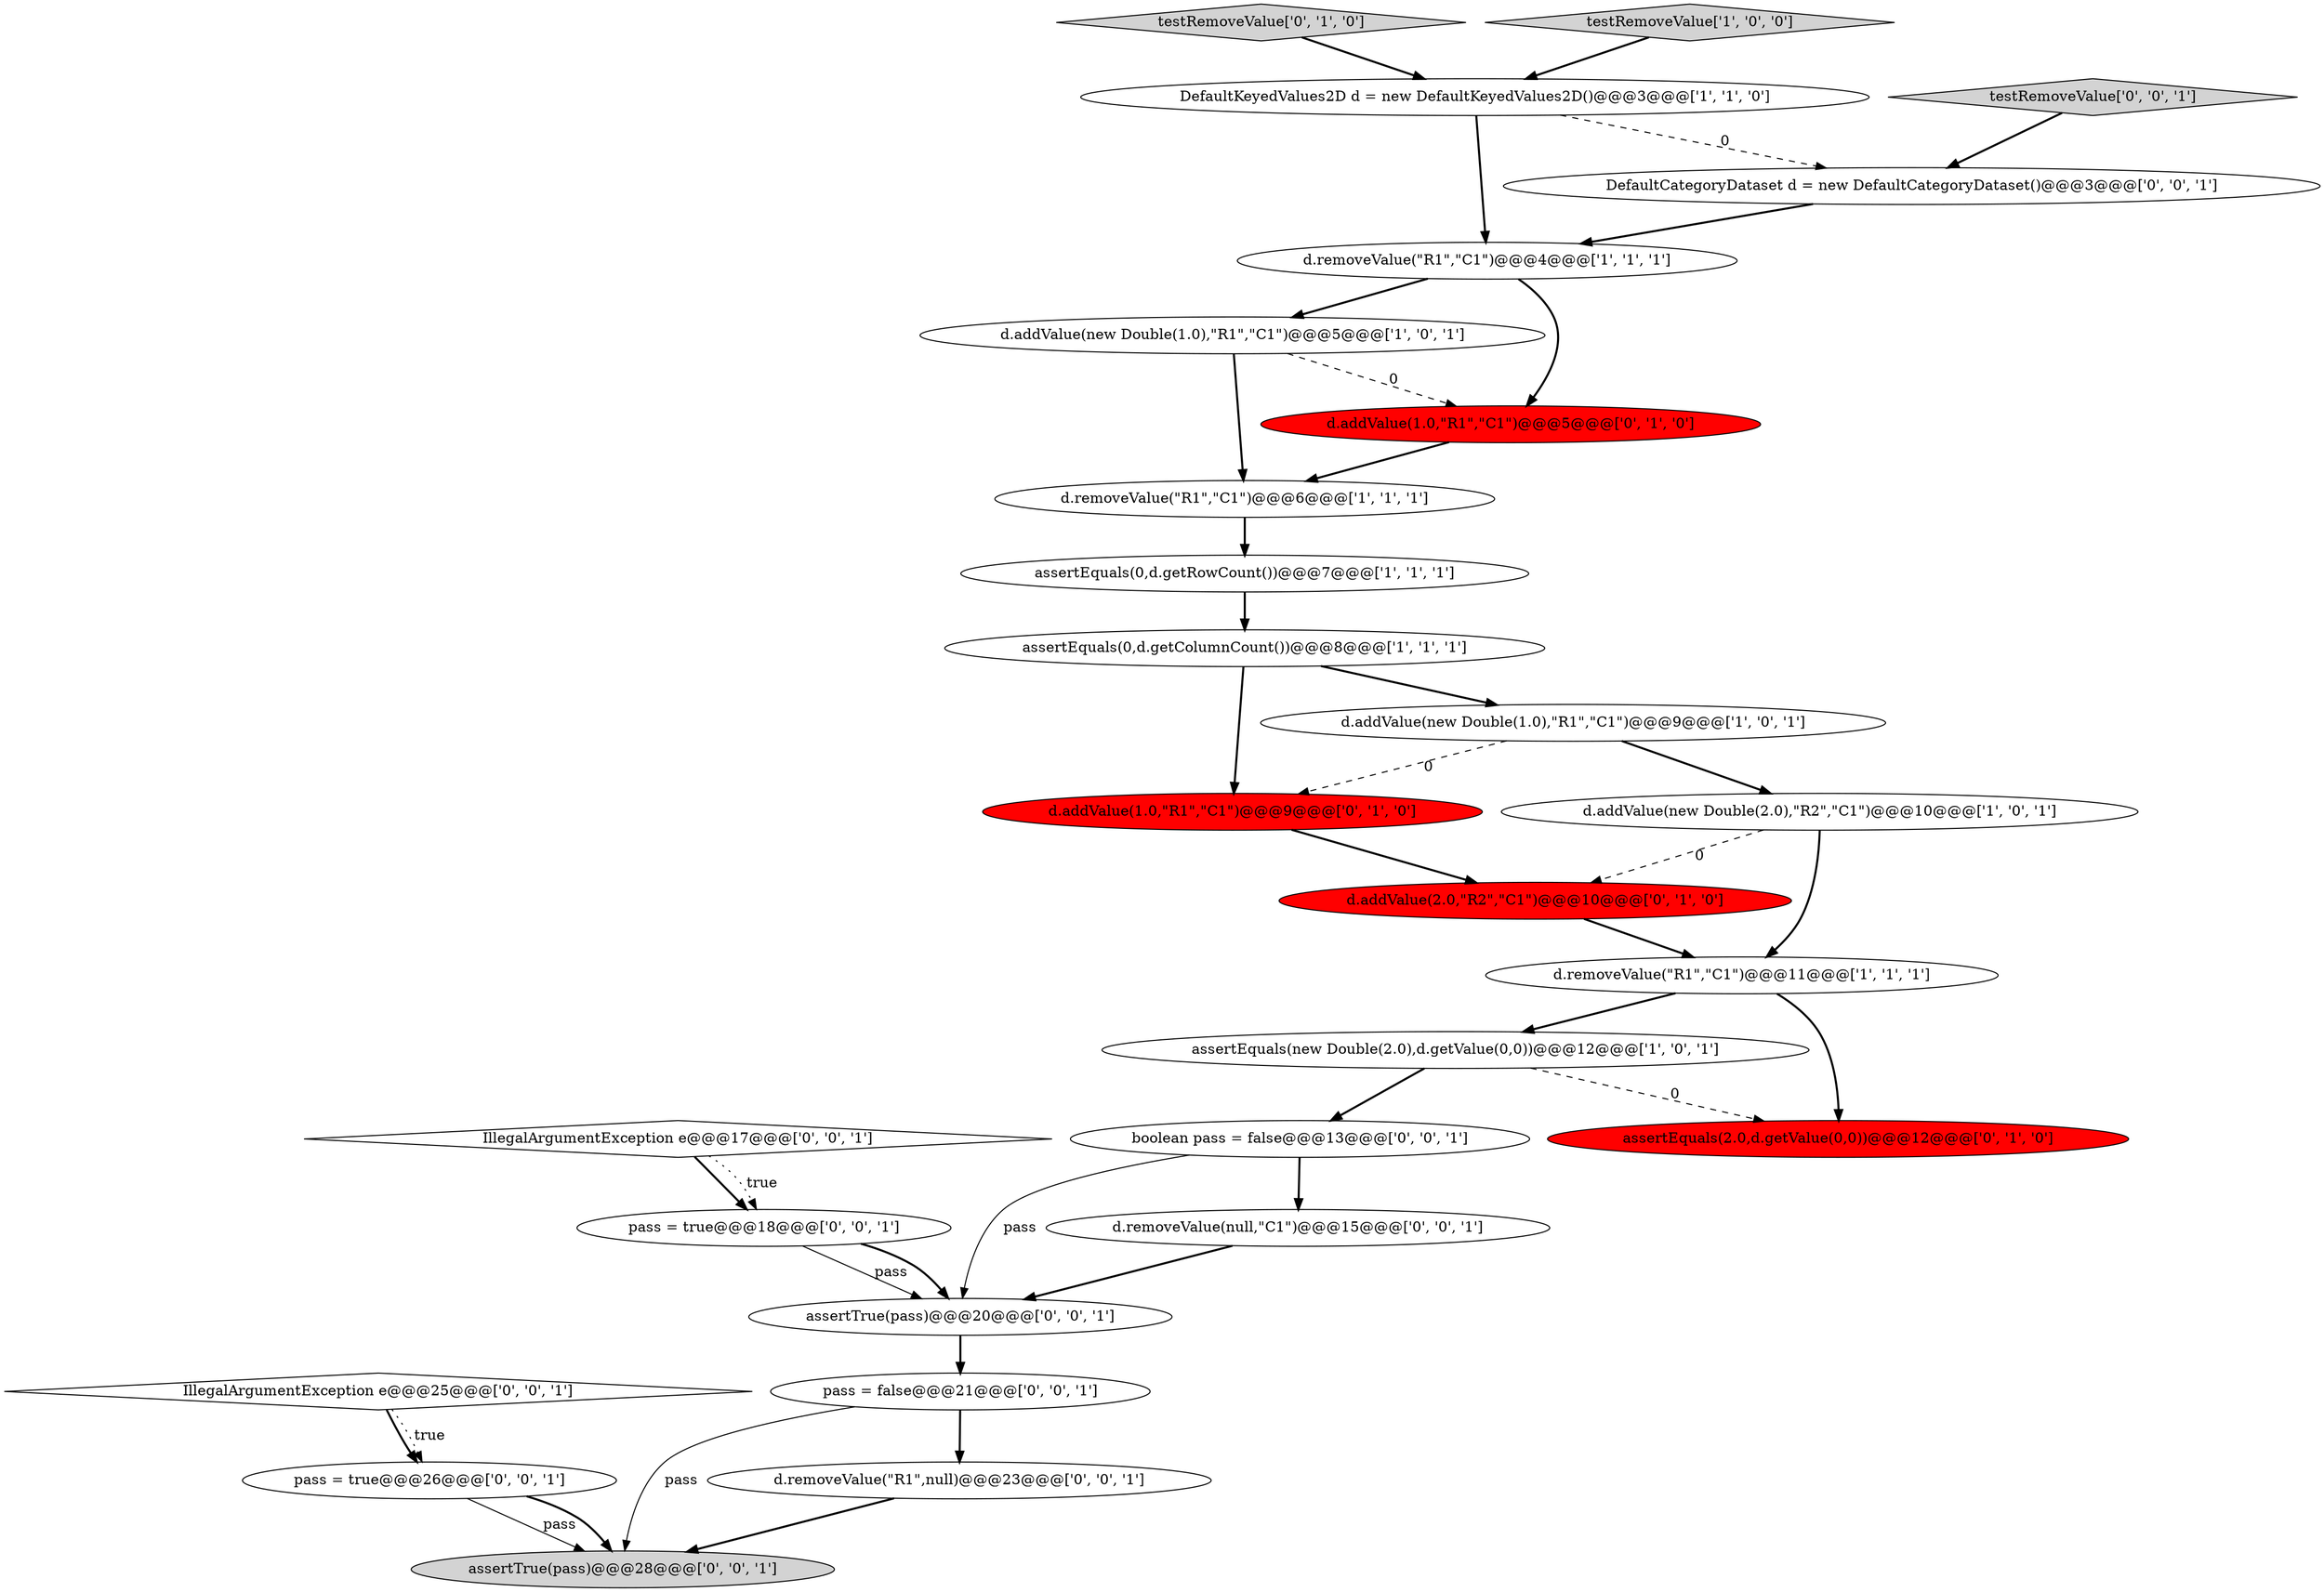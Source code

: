 digraph {
7 [style = filled, label = "d.addValue(new Double(1.0),\"R1\",\"C1\")@@@5@@@['1', '0', '1']", fillcolor = white, shape = ellipse image = "AAA0AAABBB1BBB"];
2 [style = filled, label = "d.addValue(new Double(2.0),\"R2\",\"C1\")@@@10@@@['1', '0', '1']", fillcolor = white, shape = ellipse image = "AAA0AAABBB1BBB"];
12 [style = filled, label = "testRemoveValue['0', '1', '0']", fillcolor = lightgray, shape = diamond image = "AAA0AAABBB2BBB"];
15 [style = filled, label = "d.addValue(2.0,\"R2\",\"C1\")@@@10@@@['0', '1', '0']", fillcolor = red, shape = ellipse image = "AAA1AAABBB2BBB"];
24 [style = filled, label = "DefaultCategoryDataset d = new DefaultCategoryDataset()@@@3@@@['0', '0', '1']", fillcolor = white, shape = ellipse image = "AAA0AAABBB3BBB"];
0 [style = filled, label = "d.removeValue(\"R1\",\"C1\")@@@6@@@['1', '1', '1']", fillcolor = white, shape = ellipse image = "AAA0AAABBB1BBB"];
26 [style = filled, label = "pass = true@@@26@@@['0', '0', '1']", fillcolor = white, shape = ellipse image = "AAA0AAABBB3BBB"];
11 [style = filled, label = "assertEquals(2.0,d.getValue(0,0))@@@12@@@['0', '1', '0']", fillcolor = red, shape = ellipse image = "AAA1AAABBB2BBB"];
19 [style = filled, label = "boolean pass = false@@@13@@@['0', '0', '1']", fillcolor = white, shape = ellipse image = "AAA0AAABBB3BBB"];
6 [style = filled, label = "assertEquals(0,d.getColumnCount())@@@8@@@['1', '1', '1']", fillcolor = white, shape = ellipse image = "AAA0AAABBB1BBB"];
13 [style = filled, label = "d.addValue(1.0,\"R1\",\"C1\")@@@9@@@['0', '1', '0']", fillcolor = red, shape = ellipse image = "AAA1AAABBB2BBB"];
4 [style = filled, label = "d.removeValue(\"R1\",\"C1\")@@@11@@@['1', '1', '1']", fillcolor = white, shape = ellipse image = "AAA0AAABBB1BBB"];
16 [style = filled, label = "pass = false@@@21@@@['0', '0', '1']", fillcolor = white, shape = ellipse image = "AAA0AAABBB3BBB"];
14 [style = filled, label = "d.addValue(1.0,\"R1\",\"C1\")@@@5@@@['0', '1', '0']", fillcolor = red, shape = ellipse image = "AAA1AAABBB2BBB"];
9 [style = filled, label = "assertEquals(0,d.getRowCount())@@@7@@@['1', '1', '1']", fillcolor = white, shape = ellipse image = "AAA0AAABBB1BBB"];
22 [style = filled, label = "pass = true@@@18@@@['0', '0', '1']", fillcolor = white, shape = ellipse image = "AAA0AAABBB3BBB"];
23 [style = filled, label = "assertTrue(pass)@@@20@@@['0', '0', '1']", fillcolor = white, shape = ellipse image = "AAA0AAABBB3BBB"];
8 [style = filled, label = "d.removeValue(\"R1\",\"C1\")@@@4@@@['1', '1', '1']", fillcolor = white, shape = ellipse image = "AAA0AAABBB1BBB"];
10 [style = filled, label = "d.addValue(new Double(1.0),\"R1\",\"C1\")@@@9@@@['1', '0', '1']", fillcolor = white, shape = ellipse image = "AAA0AAABBB1BBB"];
20 [style = filled, label = "IllegalArgumentException e@@@25@@@['0', '0', '1']", fillcolor = white, shape = diamond image = "AAA0AAABBB3BBB"];
3 [style = filled, label = "testRemoveValue['1', '0', '0']", fillcolor = lightgray, shape = diamond image = "AAA0AAABBB1BBB"];
25 [style = filled, label = "assertTrue(pass)@@@28@@@['0', '0', '1']", fillcolor = lightgray, shape = ellipse image = "AAA0AAABBB3BBB"];
21 [style = filled, label = "d.removeValue(\"R1\",null)@@@23@@@['0', '0', '1']", fillcolor = white, shape = ellipse image = "AAA0AAABBB3BBB"];
1 [style = filled, label = "assertEquals(new Double(2.0),d.getValue(0,0))@@@12@@@['1', '0', '1']", fillcolor = white, shape = ellipse image = "AAA0AAABBB1BBB"];
5 [style = filled, label = "DefaultKeyedValues2D d = new DefaultKeyedValues2D()@@@3@@@['1', '1', '0']", fillcolor = white, shape = ellipse image = "AAA0AAABBB1BBB"];
18 [style = filled, label = "testRemoveValue['0', '0', '1']", fillcolor = lightgray, shape = diamond image = "AAA0AAABBB3BBB"];
27 [style = filled, label = "d.removeValue(null,\"C1\")@@@15@@@['0', '0', '1']", fillcolor = white, shape = ellipse image = "AAA0AAABBB3BBB"];
17 [style = filled, label = "IllegalArgumentException e@@@17@@@['0', '0', '1']", fillcolor = white, shape = diamond image = "AAA0AAABBB3BBB"];
5->8 [style = bold, label=""];
0->9 [style = bold, label=""];
23->16 [style = bold, label=""];
18->24 [style = bold, label=""];
12->5 [style = bold, label=""];
26->25 [style = solid, label="pass"];
20->26 [style = bold, label=""];
7->14 [style = dashed, label="0"];
26->25 [style = bold, label=""];
20->26 [style = dotted, label="true"];
5->24 [style = dashed, label="0"];
22->23 [style = solid, label="pass"];
8->14 [style = bold, label=""];
7->0 [style = bold, label=""];
21->25 [style = bold, label=""];
10->13 [style = dashed, label="0"];
17->22 [style = bold, label=""];
2->4 [style = bold, label=""];
22->23 [style = bold, label=""];
8->7 [style = bold, label=""];
9->6 [style = bold, label=""];
2->15 [style = dashed, label="0"];
3->5 [style = bold, label=""];
19->23 [style = solid, label="pass"];
16->25 [style = solid, label="pass"];
14->0 [style = bold, label=""];
1->11 [style = dashed, label="0"];
16->21 [style = bold, label=""];
19->27 [style = bold, label=""];
6->10 [style = bold, label=""];
6->13 [style = bold, label=""];
15->4 [style = bold, label=""];
17->22 [style = dotted, label="true"];
10->2 [style = bold, label=""];
4->1 [style = bold, label=""];
27->23 [style = bold, label=""];
13->15 [style = bold, label=""];
24->8 [style = bold, label=""];
1->19 [style = bold, label=""];
4->11 [style = bold, label=""];
}
